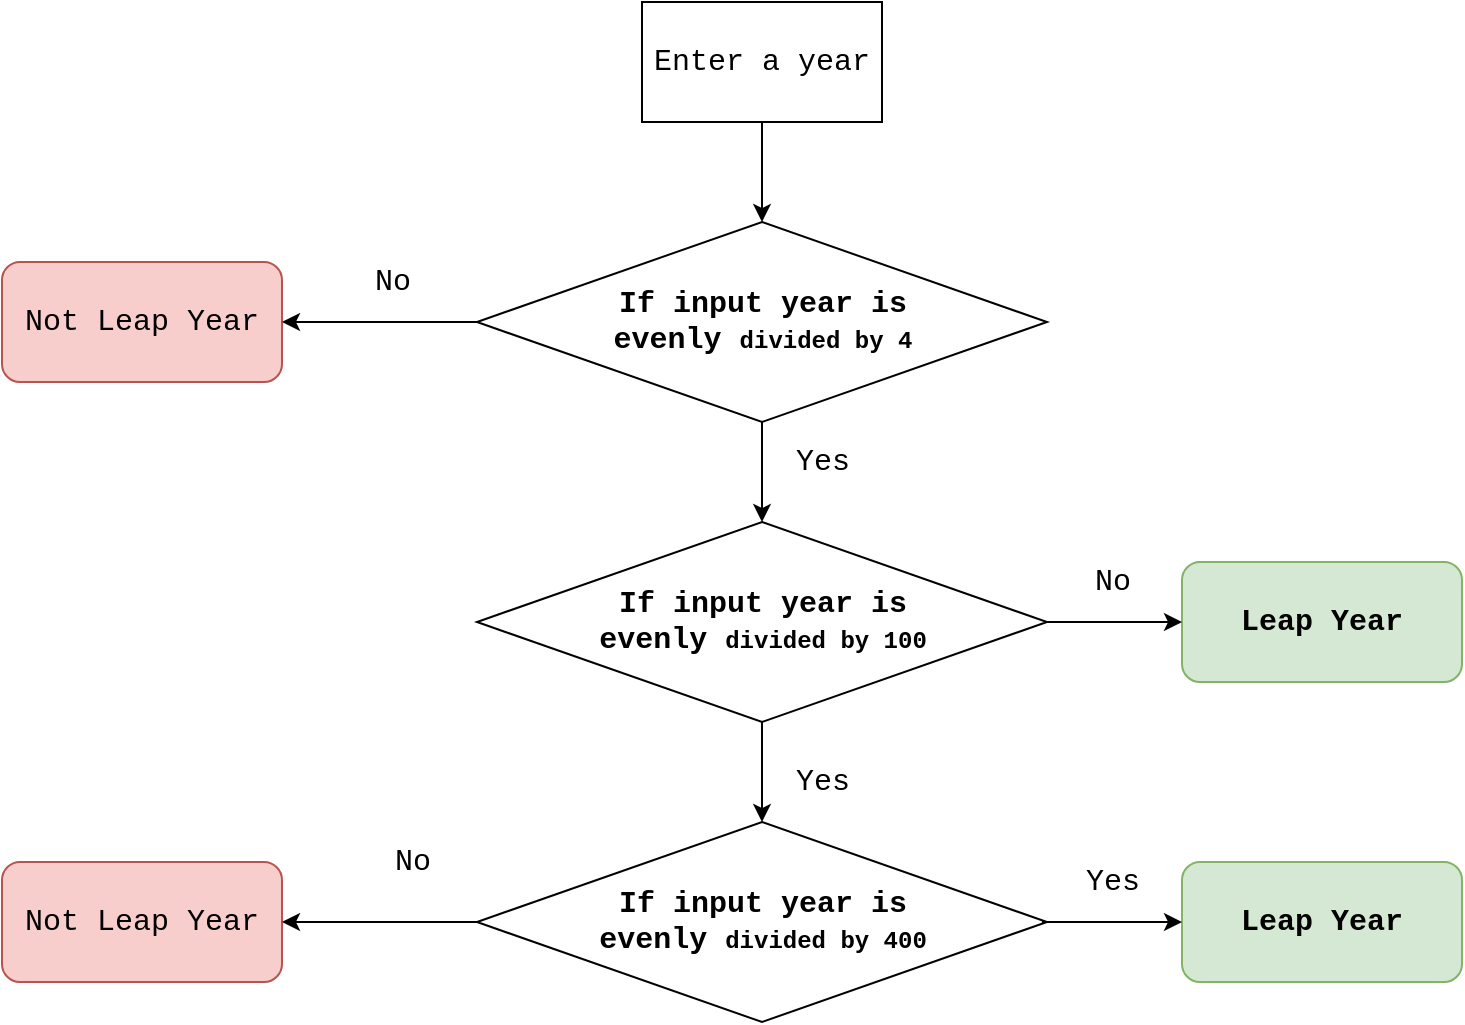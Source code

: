 <mxfile version="14.4.2" type="github">
  <diagram id="sgP-08QXCkyRCPs794cQ" name="Page-1">
    <mxGraphModel dx="868" dy="520" grid="1" gridSize="10" guides="1" tooltips="1" connect="1" arrows="1" fold="1" page="1" pageScale="1" pageWidth="850" pageHeight="1100" math="0" shadow="0">
      <root>
        <mxCell id="0" />
        <mxCell id="1" parent="0" />
        <mxCell id="64gri41Ku1fQepUdcVNt-1" value="&lt;div style=&quot;font-size: 15px&quot;&gt;Enter a year&lt;/div&gt;" style="rounded=0;whiteSpace=wrap;html=1;fontFamily=Courier New;" vertex="1" parent="1">
          <mxGeometry x="380" y="10" width="120" height="60" as="geometry" />
        </mxCell>
        <mxCell id="64gri41Ku1fQepUdcVNt-2" value="" style="endArrow=classic;html=1;exitX=0.5;exitY=1;exitDx=0;exitDy=0;" edge="1" parent="1" source="64gri41Ku1fQepUdcVNt-1">
          <mxGeometry width="50" height="50" relative="1" as="geometry">
            <mxPoint x="400" y="290" as="sourcePoint" />
            <mxPoint x="440" y="120" as="targetPoint" />
            <Array as="points" />
          </mxGeometry>
        </mxCell>
        <mxCell id="64gri41Ku1fQepUdcVNt-3" value="&lt;div&gt;&lt;font style=&quot;font-size: 15px&quot;&gt;&lt;b&gt;If input year is &lt;/b&gt;&lt;/font&gt;&lt;/div&gt;&lt;div&gt;&lt;b&gt;&lt;font&gt;&lt;font style=&quot;font-size: 15px&quot;&gt;evenly &lt;/font&gt;divided by 4&lt;/font&gt;&lt;/b&gt;&lt;/div&gt;" style="rhombus;whiteSpace=wrap;html=1;fontFamily=Courier New;" vertex="1" parent="1">
          <mxGeometry x="297.5" y="120" width="285" height="100" as="geometry" />
        </mxCell>
        <mxCell id="64gri41Ku1fQepUdcVNt-4" value="&lt;div&gt;&lt;font&gt;&lt;span style=&quot;font-size: 15px&quot;&gt;Not Leap Year&lt;/span&gt;&lt;/font&gt;&lt;/div&gt;" style="rounded=1;whiteSpace=wrap;html=1;fillColor=#f8cecc;strokeColor=#b85450;fontFamily=Courier New;" vertex="1" parent="1">
          <mxGeometry x="60" y="140" width="140" height="60" as="geometry" />
        </mxCell>
        <mxCell id="64gri41Ku1fQepUdcVNt-5" value="" style="endArrow=classic;html=1;entryX=1;entryY=0.5;entryDx=0;entryDy=0;exitX=0;exitY=0.5;exitDx=0;exitDy=0;" edge="1" parent="1" source="64gri41Ku1fQepUdcVNt-3" target="64gri41Ku1fQepUdcVNt-4">
          <mxGeometry width="50" height="50" relative="1" as="geometry">
            <mxPoint x="400" y="280" as="sourcePoint" />
            <mxPoint x="450" y="230" as="targetPoint" />
            <Array as="points" />
          </mxGeometry>
        </mxCell>
        <mxCell id="64gri41Ku1fQepUdcVNt-6" value="&lt;pre&gt;&lt;font face=&quot;Courier New&quot; style=&quot;font-size: 15px&quot;&gt;No&lt;/font&gt;&lt;/pre&gt;" style="text;html=1;align=center;verticalAlign=middle;resizable=0;points=[];autosize=1;" vertex="1" parent="1">
          <mxGeometry x="240" y="130" width="30" height="40" as="geometry" />
        </mxCell>
        <mxCell id="64gri41Ku1fQepUdcVNt-8" value="&lt;div&gt;&lt;font style=&quot;font-size: 15px&quot;&gt;&lt;b&gt;If input year is &lt;/b&gt;&lt;/font&gt;&lt;/div&gt;&lt;div&gt;&lt;b&gt;&lt;font&gt;&lt;font style=&quot;font-size: 15px&quot;&gt;evenly &lt;/font&gt;divided by 100&lt;/font&gt;&lt;/b&gt;&lt;/div&gt;" style="rhombus;whiteSpace=wrap;html=1;fontFamily=Courier New;" vertex="1" parent="1">
          <mxGeometry x="297.5" y="270" width="285" height="100" as="geometry" />
        </mxCell>
        <mxCell id="64gri41Ku1fQepUdcVNt-9" value="" style="endArrow=classic;html=1;exitX=0.5;exitY=1;exitDx=0;exitDy=0;" edge="1" parent="1" source="64gri41Ku1fQepUdcVNt-3">
          <mxGeometry width="50" height="50" relative="1" as="geometry">
            <mxPoint x="400" y="320" as="sourcePoint" />
            <mxPoint x="440" y="270" as="targetPoint" />
          </mxGeometry>
        </mxCell>
        <mxCell id="64gri41Ku1fQepUdcVNt-10" value="&lt;pre&gt;&lt;font face=&quot;Courier New&quot; style=&quot;font-size: 15px&quot;&gt;Yes&lt;/font&gt;&lt;/pre&gt;" style="text;html=1;align=center;verticalAlign=middle;resizable=0;points=[];autosize=1;" vertex="1" parent="1">
          <mxGeometry x="450" y="220" width="40" height="40" as="geometry" />
        </mxCell>
        <mxCell id="64gri41Ku1fQepUdcVNt-11" value="&lt;div&gt;&lt;font&gt;&lt;span style=&quot;font-size: 15px&quot;&gt;Leap Year&lt;/span&gt;&lt;/font&gt;&lt;/div&gt;" style="rounded=1;whiteSpace=wrap;html=1;fillColor=#d5e8d4;strokeColor=#82b366;fontFamily=Courier New;fontStyle=1" vertex="1" parent="1">
          <mxGeometry x="650" y="290" width="140" height="60" as="geometry" />
        </mxCell>
        <mxCell id="64gri41Ku1fQepUdcVNt-12" value="" style="endArrow=classic;html=1;entryX=0;entryY=0.5;entryDx=0;entryDy=0;exitX=1;exitY=0.5;exitDx=0;exitDy=0;" edge="1" parent="1" source="64gri41Ku1fQepUdcVNt-8" target="64gri41Ku1fQepUdcVNt-11">
          <mxGeometry width="50" height="50" relative="1" as="geometry">
            <mxPoint x="400" y="360" as="sourcePoint" />
            <mxPoint x="450" y="310" as="targetPoint" />
            <Array as="points">
              <mxPoint x="620" y="320" />
            </Array>
          </mxGeometry>
        </mxCell>
        <mxCell id="64gri41Ku1fQepUdcVNt-13" value="&lt;pre&gt;&lt;font face=&quot;Courier New&quot; style=&quot;font-size: 15px&quot;&gt;No&lt;/font&gt;&lt;/pre&gt;" style="text;html=1;align=center;verticalAlign=middle;resizable=0;points=[];autosize=1;" vertex="1" parent="1">
          <mxGeometry x="600" y="280" width="30" height="40" as="geometry" />
        </mxCell>
        <mxCell id="64gri41Ku1fQepUdcVNt-14" value="&lt;div&gt;&lt;font style=&quot;font-size: 15px&quot;&gt;&lt;b&gt;If input year is &lt;/b&gt;&lt;/font&gt;&lt;/div&gt;&lt;div&gt;&lt;b&gt;&lt;font&gt;&lt;font style=&quot;font-size: 15px&quot;&gt;evenly &lt;/font&gt;divided by 400&lt;/font&gt;&lt;/b&gt;&lt;/div&gt;" style="rhombus;whiteSpace=wrap;html=1;fontFamily=Courier New;" vertex="1" parent="1">
          <mxGeometry x="297.5" y="420" width="285" height="100" as="geometry" />
        </mxCell>
        <mxCell id="64gri41Ku1fQepUdcVNt-15" value="" style="endArrow=classic;html=1;entryX=0.5;entryY=0;entryDx=0;entryDy=0;" edge="1" parent="1" target="64gri41Ku1fQepUdcVNt-14">
          <mxGeometry width="50" height="50" relative="1" as="geometry">
            <mxPoint x="440" y="370" as="sourcePoint" />
            <mxPoint x="450" y="290" as="targetPoint" />
            <Array as="points" />
          </mxGeometry>
        </mxCell>
        <mxCell id="64gri41Ku1fQepUdcVNt-16" value="&lt;pre&gt;&lt;font face=&quot;Courier New&quot; style=&quot;font-size: 15px&quot;&gt;Yes&lt;/font&gt;&lt;/pre&gt;" style="text;html=1;align=center;verticalAlign=middle;resizable=0;points=[];autosize=1;" vertex="1" parent="1">
          <mxGeometry x="450" y="380" width="40" height="40" as="geometry" />
        </mxCell>
        <mxCell id="64gri41Ku1fQepUdcVNt-17" value="&lt;div&gt;&lt;font&gt;&lt;span style=&quot;font-size: 15px&quot;&gt;Leap Year&lt;/span&gt;&lt;/font&gt;&lt;/div&gt;" style="rounded=1;whiteSpace=wrap;html=1;fillColor=#d5e8d4;strokeColor=#82b366;fontFamily=Courier New;fontStyle=1" vertex="1" parent="1">
          <mxGeometry x="650" y="440" width="140" height="60" as="geometry" />
        </mxCell>
        <mxCell id="64gri41Ku1fQepUdcVNt-18" value="" style="endArrow=classic;html=1;entryX=0;entryY=0.5;entryDx=0;entryDy=0;" edge="1" parent="1" target="64gri41Ku1fQepUdcVNt-17">
          <mxGeometry width="50" height="50" relative="1" as="geometry">
            <mxPoint x="580" y="470" as="sourcePoint" />
            <mxPoint x="450" y="450" as="targetPoint" />
          </mxGeometry>
        </mxCell>
        <mxCell id="64gri41Ku1fQepUdcVNt-19" value="&lt;pre&gt;&lt;font face=&quot;Courier New&quot; style=&quot;font-size: 15px&quot;&gt;Yes&lt;/font&gt;&lt;/pre&gt;" style="text;html=1;align=center;verticalAlign=middle;resizable=0;points=[];autosize=1;" vertex="1" parent="1">
          <mxGeometry x="595" y="430" width="40" height="40" as="geometry" />
        </mxCell>
        <mxCell id="64gri41Ku1fQepUdcVNt-20" value="&lt;div&gt;&lt;font&gt;&lt;span style=&quot;font-size: 15px&quot;&gt;Not Leap Year&lt;/span&gt;&lt;/font&gt;&lt;/div&gt;" style="rounded=1;whiteSpace=wrap;html=1;fillColor=#f8cecc;strokeColor=#b85450;fontFamily=Courier New;" vertex="1" parent="1">
          <mxGeometry x="60" y="440" width="140" height="60" as="geometry" />
        </mxCell>
        <mxCell id="64gri41Ku1fQepUdcVNt-21" value="" style="endArrow=classic;html=1;exitX=0;exitY=0.5;exitDx=0;exitDy=0;entryX=1;entryY=0.5;entryDx=0;entryDy=0;" edge="1" parent="1" source="64gri41Ku1fQepUdcVNt-14" target="64gri41Ku1fQepUdcVNt-20">
          <mxGeometry width="50" height="50" relative="1" as="geometry">
            <mxPoint x="400" y="420" as="sourcePoint" />
            <mxPoint x="450" y="370" as="targetPoint" />
          </mxGeometry>
        </mxCell>
        <mxCell id="64gri41Ku1fQepUdcVNt-22" value="&lt;pre&gt;&lt;font face=&quot;Courier New&quot; style=&quot;font-size: 15px&quot;&gt;No&lt;/font&gt;&lt;/pre&gt;" style="text;html=1;align=center;verticalAlign=middle;resizable=0;points=[];autosize=1;" vertex="1" parent="1">
          <mxGeometry x="250" y="420" width="30" height="40" as="geometry" />
        </mxCell>
      </root>
    </mxGraphModel>
  </diagram>
</mxfile>
